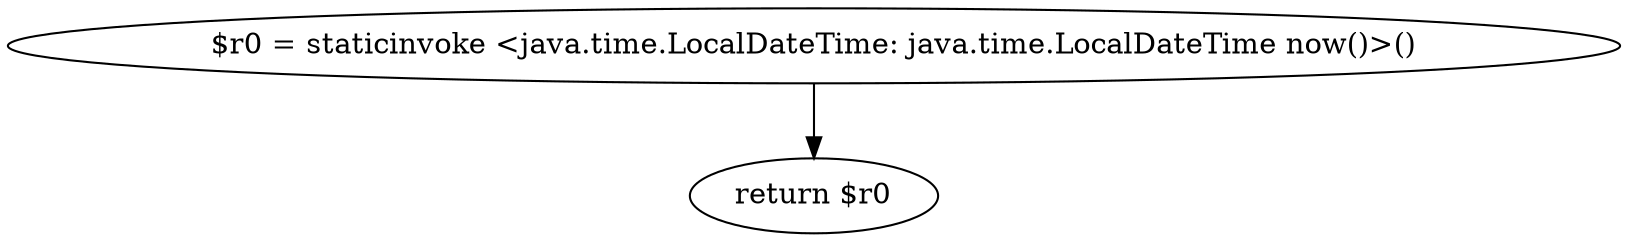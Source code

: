 digraph "unitGraph" {
    "$r0 = staticinvoke <java.time.LocalDateTime: java.time.LocalDateTime now()>()"
    "return $r0"
    "$r0 = staticinvoke <java.time.LocalDateTime: java.time.LocalDateTime now()>()"->"return $r0";
}
